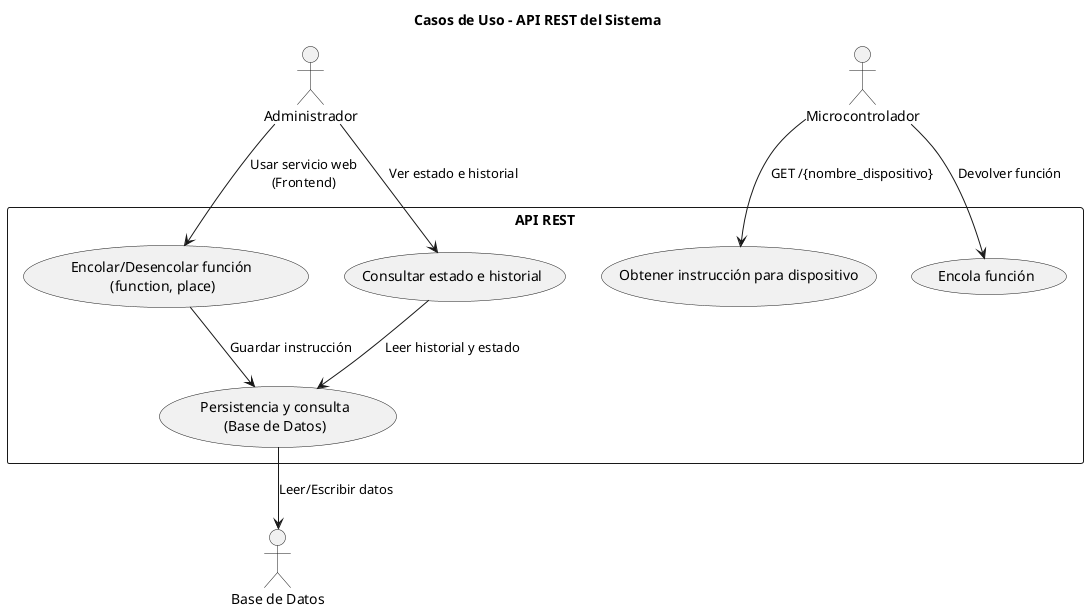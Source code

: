 @startuml

title Casos de Uso - API REST del Sistema

actor Administrador
actor Microcontrolador
actor "Base de Datos" as DB

rectangle "API REST" {

  usecase "Encolar/Desencolar función \n(function, place)" as UC1
  usecase "Obtener instrucción para dispositivo" as UC2
  usecase "Encola función" as UC3
  usecase "Consultar estado e historial" as UC6
  usecase "Persistencia y consulta\n(Base de Datos)" as UC5
}

Administrador --> UC1 : Usar servicio web\n(Frontend)
Administrador --> UC6 : Ver estado e historial

Microcontrolador --> UC2 : GET /{nombre_dispositivo}
Microcontrolador --> UC3 : Devolver función

UC1 --> UC5 : Guardar instrucción
UC6 --> UC5 : Leer historial y estado

UC5 --> DB : Leer/Escribir datos

@enduml
